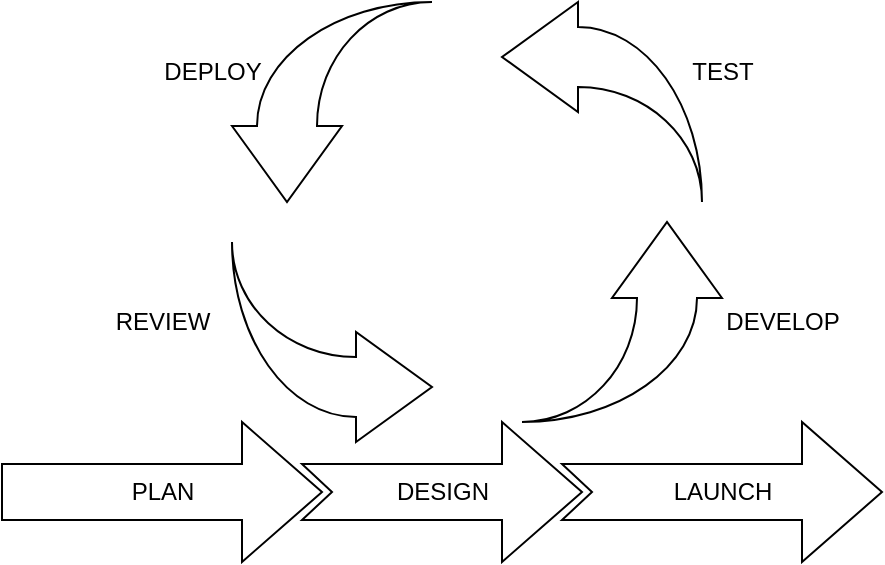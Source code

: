 <mxfile>
    <diagram name="Page-1" id="TU9cMm2nIYHP4PvLX6EH">
        <mxGraphModel dx="683" dy="548" grid="1" gridSize="10" guides="1" tooltips="1" connect="1" arrows="1" fold="1" page="1" pageScale="1" pageWidth="850" pageHeight="1100" math="0" shadow="0">
            <root>
                <mxCell id="0"/>
                <mxCell id="1" parent="0"/>
                <mxCell id="18" value="" style="html=1;shadow=0;dashed=0;align=center;verticalAlign=middle;shape=mxgraph.arrows2.jumpInArrow;dy=15;dx=38;arrowHead=55;direction=east;flipH=1;rotation=90;" vertex="1" parent="1">
                    <mxGeometry x="520" y="320" width="100" height="100" as="geometry"/>
                </mxCell>
                <mxCell id="19" value="" style="html=1;shadow=0;dashed=0;align=center;verticalAlign=middle;shape=mxgraph.arrows2.jumpInArrow;dy=15;dx=38;arrowHead=55;direction=east;flipH=1;rotation=0;" vertex="1" parent="1">
                    <mxGeometry x="510" y="210" width="100" height="100" as="geometry"/>
                </mxCell>
                <mxCell id="20" value="" style="html=1;shadow=0;dashed=0;align=center;verticalAlign=middle;shape=mxgraph.arrows2.jumpInArrow;dy=15;dx=38;arrowHead=55;direction=east;flipH=1;rotation=-90;" vertex="1" parent="1">
                    <mxGeometry x="375" y="210" width="100" height="100" as="geometry"/>
                </mxCell>
                <mxCell id="21" value="" style="html=1;shadow=0;dashed=0;align=center;verticalAlign=middle;shape=mxgraph.arrows2.jumpInArrow;dy=15;dx=38;arrowHead=55;direction=east;flipH=1;rotation=-180;" vertex="1" parent="1">
                    <mxGeometry x="375" y="330" width="100" height="100" as="geometry"/>
                </mxCell>
                <mxCell id="22" value="DESIGN" style="html=1;shadow=0;dashed=0;align=center;verticalAlign=middle;shape=mxgraph.arrows2.arrow;dy=0.6;dx=40;notch=15;" vertex="1" parent="1">
                    <mxGeometry x="410" y="420" width="140" height="70" as="geometry"/>
                </mxCell>
                <mxCell id="23" value="PLAN" style="html=1;shadow=0;dashed=0;align=center;verticalAlign=middle;shape=mxgraph.arrows2.arrow;dy=0.6;dx=40;notch=0;" vertex="1" parent="1">
                    <mxGeometry x="260" y="420" width="160" height="70" as="geometry"/>
                </mxCell>
                <mxCell id="24" value="LAUNCH" style="html=1;shadow=0;dashed=0;align=center;verticalAlign=middle;shape=mxgraph.arrows2.arrow;dy=0.6;dx=40;notch=15;" vertex="1" parent="1">
                    <mxGeometry x="540" y="420" width="160" height="70" as="geometry"/>
                </mxCell>
                <mxCell id="25" value="DEVELOP" style="text;html=1;align=center;verticalAlign=middle;resizable=0;points=[];autosize=1;strokeColor=none;fillColor=none;" vertex="1" parent="1">
                    <mxGeometry x="610" y="355" width="80" height="30" as="geometry"/>
                </mxCell>
                <mxCell id="26" value="TEST" style="text;html=1;align=center;verticalAlign=middle;resizable=0;points=[];autosize=1;strokeColor=none;fillColor=none;" vertex="1" parent="1">
                    <mxGeometry x="595" y="230" width="50" height="30" as="geometry"/>
                </mxCell>
                <mxCell id="27" value="DEPLOY" style="text;html=1;align=center;verticalAlign=middle;resizable=0;points=[];autosize=1;strokeColor=none;fillColor=none;" vertex="1" parent="1">
                    <mxGeometry x="330" y="230" width="70" height="30" as="geometry"/>
                </mxCell>
                <mxCell id="28" value="REVIEW" style="text;html=1;align=center;verticalAlign=middle;resizable=0;points=[];autosize=1;strokeColor=none;fillColor=none;" vertex="1" parent="1">
                    <mxGeometry x="305" y="355" width="70" height="30" as="geometry"/>
                </mxCell>
            </root>
        </mxGraphModel>
    </diagram>
</mxfile>